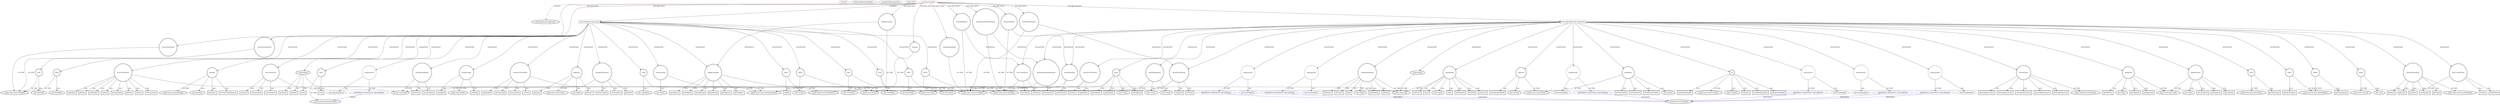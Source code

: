 digraph {
baseInfo[graphId=1099,category="extension_graph",isAnonymous=false,possibleRelation=true]
frameworkRelatedTypesInfo[0="javafx.application.Application"]
possibleCollaborationsInfo[0="1099~OVERRIDING_METHOD_DECLARATION-INSTANTIATION-~javafx.application.Application ~javafx.animation.AnimationTimer ~false~true",1="1099~CLIENT_METHOD_DECLARATION-INSTANTIATION-~javafx.application.Application ~javafx.event.EventHandler ~false~true"]
locationInfo[projectName="ProgrammerTony-Chemistry-Calculator",filePath="/ProgrammerTony-Chemistry-Calculator/Chemistry-Calculator-master/src/com/mdc/Calculator.java",contextSignature="Calculator",graphId="1099"]
0[label="com.mdc.Calculator",vertexType="ROOT_CLIENT_CLASS_DECLARATION",isFrameworkType=false,color=red]
1[label="javafx.application.Application",vertexType="FRAMEWORK_CLASS_TYPE",isFrameworkType=true,peripheries=2]
2[label="aboutMenuItem",vertexType="FIELD_DECLARATION",isFrameworkType=true,peripheries=2,shape=circle]
3[label="javafx.scene.control.MenuItem",vertexType="FRAMEWORK_CLASS_TYPE",isFrameworkType=true,peripheries=2]
4[label="firstUnitSelector",vertexType="FIELD_DECLARATION",isFrameworkType=true,peripheries=2,shape=circle]
5[label="javafx.scene.control.ComboBox",vertexType="FRAMEWORK_CLASS_TYPE",isFrameworkType=true,peripheries=2]
6[label="firstUnitTextField",vertexType="FIELD_DECLARATION",isFrameworkType=true,peripheries=2,shape=circle]
7[label="javafx.scene.control.TextField",vertexType="FRAMEWORK_CLASS_TYPE",isFrameworkType=true,peripheries=2]
8[label="problemAssistantMenuItem",vertexType="FIELD_DECLARATION",isFrameworkType=true,peripheries=2,shape=circle]
10[label="secondUnitSelector",vertexType="FIELD_DECLARATION",isFrameworkType=true,peripheries=2,shape=circle]
12[label="secondUnitTextField",vertexType="FIELD_DECLARATION",isFrameworkType=true,peripheries=2,shape=circle]
14[label="unitType",vertexType="FIELD_DECLARATION",isFrameworkType=true,peripheries=2,shape=circle]
15[label="javafx.collections.ObservableList",vertexType="FRAMEWORK_INTERFACE_TYPE",isFrameworkType=true,peripheries=2]
16[label="unitTypeCombobox",vertexType="FIELD_DECLARATION",isFrameworkType=true,peripheries=2,shape=circle]
18[label="widgetContainer",vertexType="FIELD_DECLARATION",isFrameworkType=true,peripheries=2,shape=circle]
19[label="javafx.scene.Group",vertexType="FRAMEWORK_CLASS_TYPE",isFrameworkType=true,peripheries=2]
20[label="void start(javafx.stage.Stage)",vertexType="OVERRIDING_METHOD_DECLARATION",isFrameworkType=false,shape=box]
21[label="primaryStage",vertexType="PARAMETER_DECLARATION",isFrameworkType=true,peripheries=2]
22[label="javafx.stage.Stage",vertexType="FRAMEWORK_CLASS_TYPE",isFrameworkType=true,peripheries=2]
24[label="setTitle()",vertexType="INSIDE_CALL",isFrameworkType=true,peripheries=2,shape=box]
25[label="primaryStage",vertexType="VARIABLE_EXPRESION",isFrameworkType=true,peripheries=2,shape=circle]
27[label="javafx.stage.Window",vertexType="FRAMEWORK_CLASS_TYPE",isFrameworkType=true,peripheries=2]
26[label="setWidth()",vertexType="INSIDE_CALL",isFrameworkType=true,peripheries=2,shape=box]
29[label="setHeight()",vertexType="INSIDE_CALL",isFrameworkType=true,peripheries=2,shape=box]
31[label="show()",vertexType="INSIDE_CALL",isFrameworkType=true,peripheries=2,shape=box]
33[label="VAR4",vertexType="VARIABLE_EXPRESION",isFrameworkType=true,peripheries=2,shape=circle]
32[label="new ComboBox()",vertexType="CONSTRUCTOR_CALL",isFrameworkType=true,peripheries=2]
36[label="VAR5",vertexType="VARIABLE_EXPRESION",isFrameworkType=true,peripheries=2,shape=circle]
35[label="new ComboBox()",vertexType="CONSTRUCTOR_CALL",isFrameworkType=true,peripheries=2]
39[label="VAR6",vertexType="VARIABLE_EXPRESION",isFrameworkType=true,peripheries=2,shape=circle]
38[label="new ComboBox()",vertexType="CONSTRUCTOR_CALL",isFrameworkType=true,peripheries=2]
42[label="VAR7",vertexType="VARIABLE_EXPRESION",isFrameworkType=true,peripheries=2,shape=circle]
41[label="new TextField()",vertexType="CONSTRUCTOR_CALL",isFrameworkType=true,peripheries=2]
45[label="VAR8",vertexType="VARIABLE_EXPRESION",isFrameworkType=true,peripheries=2,shape=circle]
44[label="new TextField()",vertexType="CONSTRUCTOR_CALL",isFrameworkType=true,peripheries=2]
47[label="firstUnitTextField",vertexType="VARIABLE_EXPRESION",isFrameworkType=true,peripheries=2,shape=circle]
49[label="javafx.scene.control.TextInputControl",vertexType="FRAMEWORK_CLASS_TYPE",isFrameworkType=true,peripheries=2]
48[label="setEditable()",vertexType="INSIDE_CALL",isFrameworkType=true,peripheries=2,shape=box]
50[label="secondUnitTextField",vertexType="VARIABLE_EXPRESION",isFrameworkType=true,peripheries=2,shape=circle]
51[label="setEditable()",vertexType="INSIDE_CALL",isFrameworkType=true,peripheries=2,shape=box]
54[label="setTranslateX()",vertexType="INSIDE_CALL",isFrameworkType=true,peripheries=2,shape=box]
56[label="setTranslateY()",vertexType="INSIDE_CALL",isFrameworkType=true,peripheries=2,shape=box]
58[label="setTranslateX()",vertexType="INSIDE_CALL",isFrameworkType=true,peripheries=2,shape=box]
60[label="setTranslateY()",vertexType="INSIDE_CALL",isFrameworkType=true,peripheries=2,shape=box]
61[label="unitTypeCombobox",vertexType="VARIABLE_EXPRESION",isFrameworkType=true,peripheries=2,shape=circle]
63[label="javafx.scene.Node",vertexType="FRAMEWORK_CLASS_TYPE",isFrameworkType=true,peripheries=2]
62[label="setTranslateX()",vertexType="INSIDE_CALL",isFrameworkType=true,peripheries=2,shape=box]
64[label="secondUnitSelector",vertexType="VARIABLE_EXPRESION",isFrameworkType=true,peripheries=2,shape=circle]
65[label="setTranslateX()",vertexType="INSIDE_CALL",isFrameworkType=true,peripheries=2,shape=box]
68[label="setTranslateY()",vertexType="INSIDE_CALL",isFrameworkType=true,peripheries=2,shape=box]
69[label="firstUnitSelector",vertexType="VARIABLE_EXPRESION",isFrameworkType=true,peripheries=2,shape=circle]
70[label="setTranslateX()",vertexType="INSIDE_CALL",isFrameworkType=true,peripheries=2,shape=box]
73[label="setTranslateY()",vertexType="INSIDE_CALL",isFrameworkType=true,peripheries=2,shape=box]
75[label="helpmenu",vertexType="VARIABLE_EXPRESION",isFrameworkType=true,peripheries=2,shape=circle]
76[label="javafx.scene.control.Menu",vertexType="FRAMEWORK_CLASS_TYPE",isFrameworkType=true,peripheries=2]
74[label="new Menu()",vertexType="CONSTRUCTOR_CALL",isFrameworkType=true,peripheries=2]
78[label="VAR21",vertexType="VARIABLE_EXPRESION",isFrameworkType=true,peripheries=2,shape=circle]
77[label="new MenuItem()",vertexType="CONSTRUCTOR_CALL",isFrameworkType=true,peripheries=2]
81[label="VAR22",vertexType="VARIABLE_EXPRESION",isFrameworkType=true,peripheries=2,shape=circle]
80[label="new MenuItem()",vertexType="CONSTRUCTOR_CALL",isFrameworkType=true,peripheries=2]
84[label="menuBar",vertexType="VARIABLE_EXPRESION",isFrameworkType=true,peripheries=2,shape=circle]
85[label="javafx.scene.control.MenuBar",vertexType="FRAMEWORK_CLASS_TYPE",isFrameworkType=true,peripheries=2]
83[label="new MenuBar()",vertexType="CONSTRUCTOR_CALL",isFrameworkType=true,peripheries=2]
86[label="VAR24",vertexType="VARIABLE_EXPRESION",isFrameworkType=true,peripheries=2,shape=circle]
87[label="addAll()",vertexType="INSIDE_CALL",isFrameworkType=true,peripheries=2,shape=box]
90[label="getMenus()",vertexType="INSIDE_CALL",isFrameworkType=true,peripheries=2,shape=box]
92[label="setUseSystemMenuBar()",vertexType="INSIDE_CALL",isFrameworkType=true,peripheries=2,shape=box]
94[label="getItems()",vertexType="INSIDE_CALL",isFrameworkType=true,peripheries=2,shape=box]
96[label="getItems()",vertexType="INSIDE_CALL",isFrameworkType=true,peripheries=2,shape=box]
98[label="VAR29",vertexType="VARIABLE_EXPRESION",isFrameworkType=true,peripheries=2,shape=circle]
97[label="new Group()",vertexType="CONSTRUCTOR_CALL",isFrameworkType=true,peripheries=2]
100[label="widgetContainer",vertexType="VARIABLE_EXPRESION",isFrameworkType=true,peripheries=2,shape=circle]
101[label="getChildren()",vertexType="INSIDE_CALL",isFrameworkType=true,peripheries=2,shape=box]
104[label="getChildren()",vertexType="INSIDE_CALL",isFrameworkType=true,peripheries=2,shape=box]
106[label="getChildren()",vertexType="INSIDE_CALL",isFrameworkType=true,peripheries=2,shape=box]
108[label="getChildren()",vertexType="INSIDE_CALL",isFrameworkType=true,peripheries=2,shape=box]
110[label="getChildren()",vertexType="INSIDE_CALL",isFrameworkType=true,peripheries=2,shape=box]
112[label="getChildren()",vertexType="INSIDE_CALL",isFrameworkType=true,peripheries=2,shape=box]
114[label="primaryScene",vertexType="VARIABLE_EXPRESION",isFrameworkType=true,peripheries=2,shape=circle]
115[label="javafx.scene.Scene",vertexType="FRAMEWORK_CLASS_TYPE",isFrameworkType=true,peripheries=2]
113[label="new Scene()",vertexType="CONSTRUCTOR_CALL",isFrameworkType=true,peripheries=2]
116[label="VAR37",vertexType="VARIABLE_EXPRESION",isFrameworkType=true,peripheries=2,shape=circle]
118[label="javafx.animation.AnimationTimer",vertexType="FRAMEWORK_CLASS_TYPE",isFrameworkType=true,peripheries=2]
117[label="start()",vertexType="INSIDE_CALL",isFrameworkType=true,peripheries=2,shape=box]
120[label="anonymous38",vertexType="VARIABLE_EXPRESION",isFrameworkType=false,shape=circle]
121[label="REFERENCE_ANONYMOUS_DECLARATION",vertexType="REFERENCE_ANONYMOUS_DECLARATION",isFrameworkType=false,color=blue]
119[label="new AnimationTimer()",vertexType="CONSTRUCTOR_CALL",isFrameworkType=false]
124[label="isEditable()",vertexType="INSIDE_CALL",isFrameworkType=true,peripheries=2,shape=box]
126[label="getText()",vertexType="INSIDE_CALL",isFrameworkType=true,peripheries=2,shape=box]
128[label="setText()",vertexType="INSIDE_CALL",isFrameworkType=true,peripheries=2,shape=box]
130[label="getValue()",vertexType="INSIDE_CALL",isFrameworkType=true,peripheries=2,shape=box]
132[label="getValue()",vertexType="INSIDE_CALL",isFrameworkType=true,peripheries=2,shape=box]
134[label="getText()",vertexType="INSIDE_CALL",isFrameworkType=true,peripheries=2,shape=box]
136[label="getValue()",vertexType="INSIDE_CALL",isFrameworkType=true,peripheries=2,shape=box]
138[label="getText()",vertexType="INSIDE_CALL",isFrameworkType=true,peripheries=2,shape=box]
140[label="setText()",vertexType="INSIDE_CALL",isFrameworkType=true,peripheries=2,shape=box]
142[label="setScene()",vertexType="INSIDE_CALL",isFrameworkType=true,peripheries=2,shape=box]
147[label="void setupLogic(javafx.stage.Stage)",vertexType="CLIENT_METHOD_DECLARATION",isFrameworkType=false,shape=box]
148[label="primaryStage",vertexType="PARAMETER_DECLARATION",isFrameworkType=true,peripheries=2]
150[label="problemAssistantMenuItem",vertexType="VARIABLE_EXPRESION",isFrameworkType=true,peripheries=2,shape=circle]
151[label="setOnAction()",vertexType="INSIDE_CALL",isFrameworkType=true,peripheries=2,shape=box]
154[label="anonymous51",vertexType="VARIABLE_EXPRESION",isFrameworkType=false,shape=circle]
155[label="REFERENCE_ANONYMOUS_DECLARATION",vertexType="REFERENCE_ANONYMOUS_DECLARATION",isFrameworkType=false,color=blue]
156[label="javafx.event.EventHandler",vertexType="FRAMEWORK_INTERFACE_TYPE",isFrameworkType=true,peripheries=2]
153[label="new EventHandler()",vertexType="CONSTRUCTOR_CALL",isFrameworkType=false]
158[label="comingSoonDialog",vertexType="VARIABLE_EXPRESION",isFrameworkType=true,peripheries=2,shape=circle]
157[label="new Stage()",vertexType="CONSTRUCTOR_CALL",isFrameworkType=true,peripheries=2]
161[label="nextButton",vertexType="VARIABLE_EXPRESION",isFrameworkType=true,peripheries=2,shape=circle]
162[label="javafx.scene.control.Button",vertexType="FRAMEWORK_CLASS_TYPE",isFrameworkType=true,peripheries=2]
160[label="new Button()",vertexType="CONSTRUCTOR_CALL",isFrameworkType=true,peripheries=2]
164[label="list",vertexType="VARIABLE_EXPRESION",isFrameworkType=true,peripheries=2,shape=circle]
165[label="javafx.scene.control.ListView",vertexType="FRAMEWORK_CLASS_TYPE",isFrameworkType=true,peripheries=2]
163[label="new ListView()",vertexType="CONSTRUCTOR_CALL",isFrameworkType=true,peripheries=2]
166[label="FXCollections",vertexType="VARIABLE_EXPRESION",isFrameworkType=true,peripheries=2,shape=circle]
168[label="javafx.collections.FXCollections",vertexType="FRAMEWORK_CLASS_TYPE",isFrameworkType=true,peripheries=2]
167[label="observableArrayList()",vertexType="INSIDE_CALL",isFrameworkType=true,peripheries=2,shape=box]
170[label="setItems()",vertexType="INSIDE_CALL",isFrameworkType=true,peripheries=2,shape=box]
172[label="handlerLayout",vertexType="VARIABLE_EXPRESION",isFrameworkType=true,peripheries=2,shape=circle]
173[label="javafx.scene.layout.VBox",vertexType="FRAMEWORK_CLASS_TYPE",isFrameworkType=true,peripheries=2]
171[label="new VBox()",vertexType="CONSTRUCTOR_CALL",isFrameworkType=true,peripheries=2]
175[label="setTranslateX()",vertexType="INSIDE_CALL",isFrameworkType=true,peripheries=2,shape=box]
177[label="setTranslateX()",vertexType="INSIDE_CALL",isFrameworkType=true,peripheries=2,shape=box]
179[label="setTranslateY()",vertexType="INSIDE_CALL",isFrameworkType=true,peripheries=2,shape=box]
181[label="setOnMouseClicked()",vertexType="INSIDE_CALL",isFrameworkType=true,peripheries=2,shape=box]
183[label="anonymous62",vertexType="VARIABLE_EXPRESION",isFrameworkType=false,shape=circle]
184[label="REFERENCE_ANONYMOUS_DECLARATION",vertexType="REFERENCE_ANONYMOUS_DECLARATION",isFrameworkType=false,color=blue]
182[label="new EventHandler()",vertexType="CONSTRUCTOR_CALL",isFrameworkType=false]
186[label="event",vertexType="VARIABLE_EXPRESION",isFrameworkType=true,peripheries=2,shape=circle]
188[label="javafx.scene.input.MouseEvent",vertexType="FRAMEWORK_CLASS_TYPE",isFrameworkType=true,peripheries=2]
187[label="getClickCount()",vertexType="INSIDE_CALL",isFrameworkType=true,peripheries=2,shape=box]
190[label="getChildren()",vertexType="INSIDE_CALL",isFrameworkType=true,peripheries=2,shape=box]
192[label="getChildren()",vertexType="INSIDE_CALL",isFrameworkType=true,peripheries=2,shape=box]
193[label="VAR66",vertexType="VARIABLE_EXPRESION",isFrameworkType=true,peripheries=2,shape=circle]
195[label="javafx.scene.control.SelectionModel",vertexType="FRAMEWORK_CLASS_TYPE",isFrameworkType=true,peripheries=2]
194[label="getSelectedItem()",vertexType="INSIDE_CALL",isFrameworkType=true,peripheries=2,shape=box]
197[label="getSelectionModel()",vertexType="INSIDE_CALL",isFrameworkType=true,peripheries=2,shape=box]
199[label="setOnMouseClicked()",vertexType="INSIDE_CALL",isFrameworkType=true,peripheries=2,shape=box]
201[label="anonymous69",vertexType="VARIABLE_EXPRESION",isFrameworkType=false,shape=circle]
202[label="REFERENCE_ANONYMOUS_DECLARATION",vertexType="REFERENCE_ANONYMOUS_DECLARATION",isFrameworkType=false,color=blue]
200[label="new EventHandler()",vertexType="CONSTRUCTOR_CALL",isFrameworkType=false]
204[label="VAR70",vertexType="VARIABLE_EXPRESION",isFrameworkType=true,peripheries=2,shape=circle]
205[label="getSelectedItem()",vertexType="INSIDE_CALL",isFrameworkType=true,peripheries=2,shape=box]
208[label="getSelectionModel()",vertexType="INSIDE_CALL",isFrameworkType=true,peripheries=2,shape=box]
210[label="initModality()",vertexType="INSIDE_CALL",isFrameworkType=true,peripheries=2,shape=box]
212[label="setTitle()",vertexType="INSIDE_CALL",isFrameworkType=true,peripheries=2,shape=box]
214[label="initOwner()",vertexType="INSIDE_CALL",isFrameworkType=true,peripheries=2,shape=box]
216[label="group",vertexType="VARIABLE_EXPRESION",isFrameworkType=true,peripheries=2,shape=circle]
215[label="new Group()",vertexType="CONSTRUCTOR_CALL",isFrameworkType=true,peripheries=2]
219[label="getChildren()",vertexType="INSIDE_CALL",isFrameworkType=true,peripheries=2,shape=box]
221[label="getChildren()",vertexType="INSIDE_CALL",isFrameworkType=true,peripheries=2,shape=box]
223[label="getChildren()",vertexType="INSIDE_CALL",isFrameworkType=true,peripheries=2,shape=box]
225[label="aboutDialogScene",vertexType="VARIABLE_EXPRESION",isFrameworkType=true,peripheries=2,shape=circle]
224[label="new Scene()",vertexType="CONSTRUCTOR_CALL",isFrameworkType=true,peripheries=2]
228[label="setScene()",vertexType="INSIDE_CALL",isFrameworkType=true,peripheries=2,shape=box]
230[label="show()",vertexType="INSIDE_CALL",isFrameworkType=true,peripheries=2,shape=box]
231[label="aboutMenuItem",vertexType="VARIABLE_EXPRESION",isFrameworkType=true,peripheries=2,shape=circle]
232[label="setOnAction()",vertexType="INSIDE_CALL",isFrameworkType=true,peripheries=2,shape=box]
235[label="anonymous83",vertexType="VARIABLE_EXPRESION",isFrameworkType=false,shape=circle]
236[label="REFERENCE_ANONYMOUS_DECLARATION",vertexType="REFERENCE_ANONYMOUS_DECLARATION",isFrameworkType=false,color=blue]
234[label="new EventHandler()",vertexType="CONSTRUCTOR_CALL",isFrameworkType=false]
239[label="aboutDialog",vertexType="VARIABLE_EXPRESION",isFrameworkType=true,peripheries=2,shape=circle]
238[label="new Stage()",vertexType="CONSTRUCTOR_CALL",isFrameworkType=true,peripheries=2]
242[label="okButton",vertexType="VARIABLE_EXPRESION",isFrameworkType=true,peripheries=2,shape=circle]
241[label="new Button()",vertexType="CONSTRUCTOR_CALL",isFrameworkType=true,peripheries=2]
245[label="setOnMouseClicked()",vertexType="INSIDE_CALL",isFrameworkType=true,peripheries=2,shape=box]
247[label="anonymous87",vertexType="VARIABLE_EXPRESION",isFrameworkType=false,shape=circle]
248[label="REFERENCE_ANONYMOUS_DECLARATION",vertexType="REFERENCE_ANONYMOUS_DECLARATION",isFrameworkType=false,color=blue]
246[label="new EventHandler()",vertexType="CONSTRUCTOR_CALL",isFrameworkType=false]
251[label="close()",vertexType="INSIDE_CALL",isFrameworkType=true,peripheries=2,shape=box]
253[label="initModality()",vertexType="INSIDE_CALL",isFrameworkType=true,peripheries=2,shape=box]
255[label="setTitle()",vertexType="INSIDE_CALL",isFrameworkType=true,peripheries=2,shape=box]
257[label="initOwner()",vertexType="INSIDE_CALL",isFrameworkType=true,peripheries=2,shape=box]
259[label="dialogVbox",vertexType="VARIABLE_EXPRESION",isFrameworkType=true,peripheries=2,shape=circle]
258[label="new VBox()",vertexType="CONSTRUCTOR_CALL",isFrameworkType=true,peripheries=2]
262[label="getChildren()",vertexType="INSIDE_CALL",isFrameworkType=true,peripheries=2,shape=box]
264[label="VAR94",vertexType="VARIABLE_EXPRESION",isFrameworkType=true,peripheries=2,shape=circle]
265[label="javafx.scene.text.Text",vertexType="FRAMEWORK_CLASS_TYPE",isFrameworkType=true,peripheries=2]
263[label="new Text()",vertexType="CONSTRUCTOR_CALL",isFrameworkType=true,peripheries=2]
267[label="setAlignment()",vertexType="INSIDE_CALL",isFrameworkType=true,peripheries=2,shape=box]
269[label="getChildren()",vertexType="INSIDE_CALL",isFrameworkType=true,peripheries=2,shape=box]
270[label="new Scene()",vertexType="CONSTRUCTOR_CALL",isFrameworkType=true,peripheries=2]
273[label="setScene()",vertexType="INSIDE_CALL",isFrameworkType=true,peripheries=2,shape=box]
275[label="show()",vertexType="INSIDE_CALL",isFrameworkType=true,peripheries=2,shape=box]
276[label="unitTypeCombobox",vertexType="VARIABLE_EXPRESION",isFrameworkType=true,peripheries=2,shape=circle]
278[label="javafx.scene.control.ComboBoxBase",vertexType="FRAMEWORK_CLASS_TYPE",isFrameworkType=true,peripheries=2]
277[label="setOnAction()",vertexType="INSIDE_CALL",isFrameworkType=true,peripheries=2,shape=box]
280[label="anonymous101",vertexType="VARIABLE_EXPRESION",isFrameworkType=false,shape=circle]
281[label="REFERENCE_ANONYMOUS_DECLARATION",vertexType="REFERENCE_ANONYMOUS_DECLARATION",isFrameworkType=false,color=blue]
279[label="new EventHandler()",vertexType="CONSTRUCTOR_CALL",isFrameworkType=false]
283[label="firstUnitSelector",vertexType="VARIABLE_EXPRESION",isFrameworkType=true,peripheries=2,shape=circle]
284[label="setItems()",vertexType="INSIDE_CALL",isFrameworkType=true,peripheries=2,shape=box]
287[label="observableArrayList()",vertexType="INSIDE_CALL",isFrameworkType=true,peripheries=2,shape=box]
289[label="getValue()",vertexType="INSIDE_CALL",isFrameworkType=true,peripheries=2,shape=box]
290[label="secondUnitSelector",vertexType="VARIABLE_EXPRESION",isFrameworkType=true,peripheries=2,shape=circle]
291[label="setItems()",vertexType="INSIDE_CALL",isFrameworkType=true,peripheries=2,shape=box]
294[label="observableArrayList()",vertexType="INSIDE_CALL",isFrameworkType=true,peripheries=2,shape=box]
296[label="getValue()",vertexType="INSIDE_CALL",isFrameworkType=true,peripheries=2,shape=box]
298[label="setValue()",vertexType="INSIDE_CALL",isFrameworkType=true,peripheries=2,shape=box]
300[label="observableArrayList()",vertexType="INSIDE_CALL",isFrameworkType=true,peripheries=2,shape=box]
302[label="getValue()",vertexType="INSIDE_CALL",isFrameworkType=true,peripheries=2,shape=box]
304[label="setValue()",vertexType="INSIDE_CALL",isFrameworkType=true,peripheries=2,shape=box]
306[label="observableArrayList()",vertexType="INSIDE_CALL",isFrameworkType=true,peripheries=2,shape=box]
308[label="getValue()",vertexType="INSIDE_CALL",isFrameworkType=true,peripheries=2,shape=box]
309[label="firstUnitTextField",vertexType="VARIABLE_EXPRESION",isFrameworkType=true,peripheries=2,shape=circle]
310[label="setEditable()",vertexType="INSIDE_CALL",isFrameworkType=true,peripheries=2,shape=box]
312[label="secondUnitTextField",vertexType="VARIABLE_EXPRESION",isFrameworkType=true,peripheries=2,shape=circle]
313[label="setEditable()",vertexType="INSIDE_CALL",isFrameworkType=true,peripheries=2,shape=box]
316[label="setText()",vertexType="INSIDE_CALL",isFrameworkType=true,peripheries=2,shape=box]
318[label="setText()",vertexType="INSIDE_CALL",isFrameworkType=true,peripheries=2,shape=box]
0->1[label="EXTEND",color=red]
0->2[label="DECLARE_FIELD"]
2->3[label="OF_TYPE"]
0->4[label="DECLARE_FIELD"]
4->5[label="OF_TYPE"]
0->6[label="DECLARE_FIELD"]
6->7[label="OF_TYPE"]
0->8[label="DECLARE_FIELD"]
8->3[label="OF_TYPE"]
0->10[label="DECLARE_FIELD"]
10->5[label="OF_TYPE"]
0->12[label="DECLARE_FIELD"]
12->7[label="OF_TYPE"]
0->14[label="DECLARE_FIELD"]
14->15[label="OF_TYPE"]
0->16[label="DECLARE_FIELD"]
16->5[label="OF_TYPE"]
0->18[label="DECLARE_FIELD"]
18->19[label="OF_TYPE"]
0->20[label="OVERRIDE"]
21->22[label="OF_TYPE"]
20->21[label="PARAMETER"]
21->24[label="CALL"]
20->25[label="INSTANTIATE"]
25->27[label="OF_TYPE"]
25->26[label="CALL"]
25->29[label="CALL"]
21->31[label="CALL"]
20->33[label="INSTANTIATE"]
33->5[label="OF_TYPE"]
33->32[label="CALL"]
20->36[label="INSTANTIATE"]
36->5[label="OF_TYPE"]
36->35[label="CALL"]
20->39[label="INSTANTIATE"]
39->5[label="OF_TYPE"]
39->38[label="CALL"]
20->42[label="INSTANTIATE"]
42->7[label="OF_TYPE"]
42->41[label="CALL"]
20->45[label="INSTANTIATE"]
45->7[label="OF_TYPE"]
45->44[label="CALL"]
20->47[label="INSTANTIATE"]
47->49[label="OF_TYPE"]
47->48[label="CALL"]
20->50[label="INSTANTIATE"]
50->49[label="OF_TYPE"]
50->51[label="CALL"]
47->54[label="CALL"]
47->56[label="CALL"]
50->58[label="CALL"]
50->60[label="CALL"]
20->61[label="INSTANTIATE"]
61->63[label="OF_TYPE"]
61->62[label="CALL"]
20->64[label="INSTANTIATE"]
64->63[label="OF_TYPE"]
64->65[label="CALL"]
64->68[label="CALL"]
20->69[label="INSTANTIATE"]
69->63[label="OF_TYPE"]
69->70[label="CALL"]
69->73[label="CALL"]
20->75[label="INSTANTIATE"]
75->76[label="OF_TYPE"]
75->74[label="CALL"]
20->78[label="INSTANTIATE"]
78->3[label="OF_TYPE"]
78->77[label="CALL"]
20->81[label="INSTANTIATE"]
81->3[label="OF_TYPE"]
81->80[label="CALL"]
20->84[label="INSTANTIATE"]
84->85[label="OF_TYPE"]
84->83[label="CALL"]
20->86[label="INSTANTIATE"]
86->15[label="OF_TYPE"]
86->87[label="CALL"]
84->90[label="CALL"]
84->92[label="CALL"]
75->94[label="CALL"]
75->96[label="CALL"]
20->98[label="INSTANTIATE"]
98->19[label="OF_TYPE"]
98->97[label="CALL"]
20->100[label="INSTANTIATE"]
18->100[label="REFERENCE"]
100->19[label="OF_TYPE"]
100->101[label="CALL"]
100->104[label="CALL"]
100->106[label="CALL"]
100->108[label="CALL"]
100->110[label="CALL"]
100->112[label="CALL"]
20->114[label="INSTANTIATE"]
114->115[label="OF_TYPE"]
114->113[label="CALL"]
20->116[label="INSTANTIATE"]
116->118[label="OF_TYPE"]
116->117[label="CALL"]
20->120[label="INSTANTIATE"]
121->118[label="EXTEND",color=blue]
120->121[label="OF_TYPE"]
120->119[label="CALL"]
47->124[label="CALL"]
47->126[label="CALL"]
50->128[label="CALL"]
61->130[label="CALL"]
69->132[label="CALL"]
47->134[label="CALL"]
64->136[label="CALL"]
47->138[label="CALL"]
47->140[label="CALL"]
21->142[label="CALL"]
0->147[label="DECLARE_METHOD"]
148->22[label="OF_TYPE"]
147->148[label="PARAMETER"]
147->150[label="INSTANTIATE"]
8->150[label="REFERENCE"]
150->3[label="OF_TYPE"]
150->151[label="CALL"]
147->154[label="INSTANTIATE"]
155->156[label="IMPLEMENT",color=blue]
154->155[label="OF_TYPE"]
154->153[label="CALL"]
147->158[label="INSTANTIATE"]
158->22[label="OF_TYPE"]
158->157[label="CALL"]
147->161[label="INSTANTIATE"]
161->162[label="OF_TYPE"]
161->160[label="CALL"]
147->164[label="INSTANTIATE"]
164->165[label="OF_TYPE"]
164->163[label="CALL"]
147->166[label="INSTANTIATE"]
166->168[label="OF_TYPE"]
166->167[label="CALL"]
164->170[label="CALL"]
147->172[label="INSTANTIATE"]
172->173[label="OF_TYPE"]
172->171[label="CALL"]
172->175[label="CALL"]
161->177[label="CALL"]
161->179[label="CALL"]
164->181[label="CALL"]
147->183[label="INSTANTIATE"]
184->156[label="IMPLEMENT",color=blue]
183->184[label="OF_TYPE"]
183->182[label="CALL"]
147->186[label="INSTANTIATE"]
186->188[label="OF_TYPE"]
186->187[label="CALL"]
172->190[label="CALL"]
172->192[label="CALL"]
147->193[label="INSTANTIATE"]
193->195[label="OF_TYPE"]
193->194[label="CALL"]
164->197[label="CALL"]
161->199[label="CALL"]
147->201[label="INSTANTIATE"]
202->156[label="IMPLEMENT",color=blue]
201->202[label="OF_TYPE"]
201->200[label="CALL"]
147->204[label="INSTANTIATE"]
204->195[label="OF_TYPE"]
204->205[label="CALL"]
164->208[label="CALL"]
158->210[label="CALL"]
158->212[label="CALL"]
158->214[label="CALL"]
147->216[label="INSTANTIATE"]
216->19[label="OF_TYPE"]
216->215[label="CALL"]
216->219[label="CALL"]
216->221[label="CALL"]
216->223[label="CALL"]
147->225[label="INSTANTIATE"]
225->115[label="OF_TYPE"]
225->224[label="CALL"]
158->228[label="CALL"]
158->230[label="CALL"]
147->231[label="INSTANTIATE"]
2->231[label="REFERENCE"]
231->3[label="OF_TYPE"]
231->232[label="CALL"]
147->235[label="INSTANTIATE"]
236->156[label="IMPLEMENT",color=blue]
235->236[label="OF_TYPE"]
235->234[label="CALL"]
147->239[label="INSTANTIATE"]
239->22[label="OF_TYPE"]
239->238[label="CALL"]
147->242[label="INSTANTIATE"]
242->162[label="OF_TYPE"]
242->241[label="CALL"]
242->245[label="CALL"]
147->247[label="INSTANTIATE"]
248->156[label="IMPLEMENT",color=blue]
247->248[label="OF_TYPE"]
247->246[label="CALL"]
239->251[label="CALL"]
239->253[label="CALL"]
239->255[label="CALL"]
239->257[label="CALL"]
147->259[label="INSTANTIATE"]
259->173[label="OF_TYPE"]
259->258[label="CALL"]
259->262[label="CALL"]
147->264[label="INSTANTIATE"]
264->265[label="OF_TYPE"]
264->263[label="CALL"]
259->267[label="CALL"]
259->269[label="CALL"]
225->270[label="CALL"]
239->273[label="CALL"]
239->275[label="CALL"]
147->276[label="INSTANTIATE"]
276->278[label="OF_TYPE"]
276->277[label="CALL"]
147->280[label="INSTANTIATE"]
281->156[label="IMPLEMENT",color=blue]
280->281[label="OF_TYPE"]
280->279[label="CALL"]
147->283[label="INSTANTIATE"]
4->283[label="REFERENCE"]
283->5[label="OF_TYPE"]
283->284[label="CALL"]
166->287[label="CALL"]
276->289[label="CALL"]
147->290[label="INSTANTIATE"]
10->290[label="REFERENCE"]
290->5[label="OF_TYPE"]
290->291[label="CALL"]
166->294[label="CALL"]
276->296[label="CALL"]
283->298[label="CALL"]
166->300[label="CALL"]
276->302[label="CALL"]
290->304[label="CALL"]
166->306[label="CALL"]
276->308[label="CALL"]
147->309[label="INSTANTIATE"]
309->49[label="OF_TYPE"]
309->310[label="CALL"]
147->312[label="INSTANTIATE"]
312->49[label="OF_TYPE"]
312->313[label="CALL"]
309->316[label="CALL"]
312->318[label="CALL"]
}
